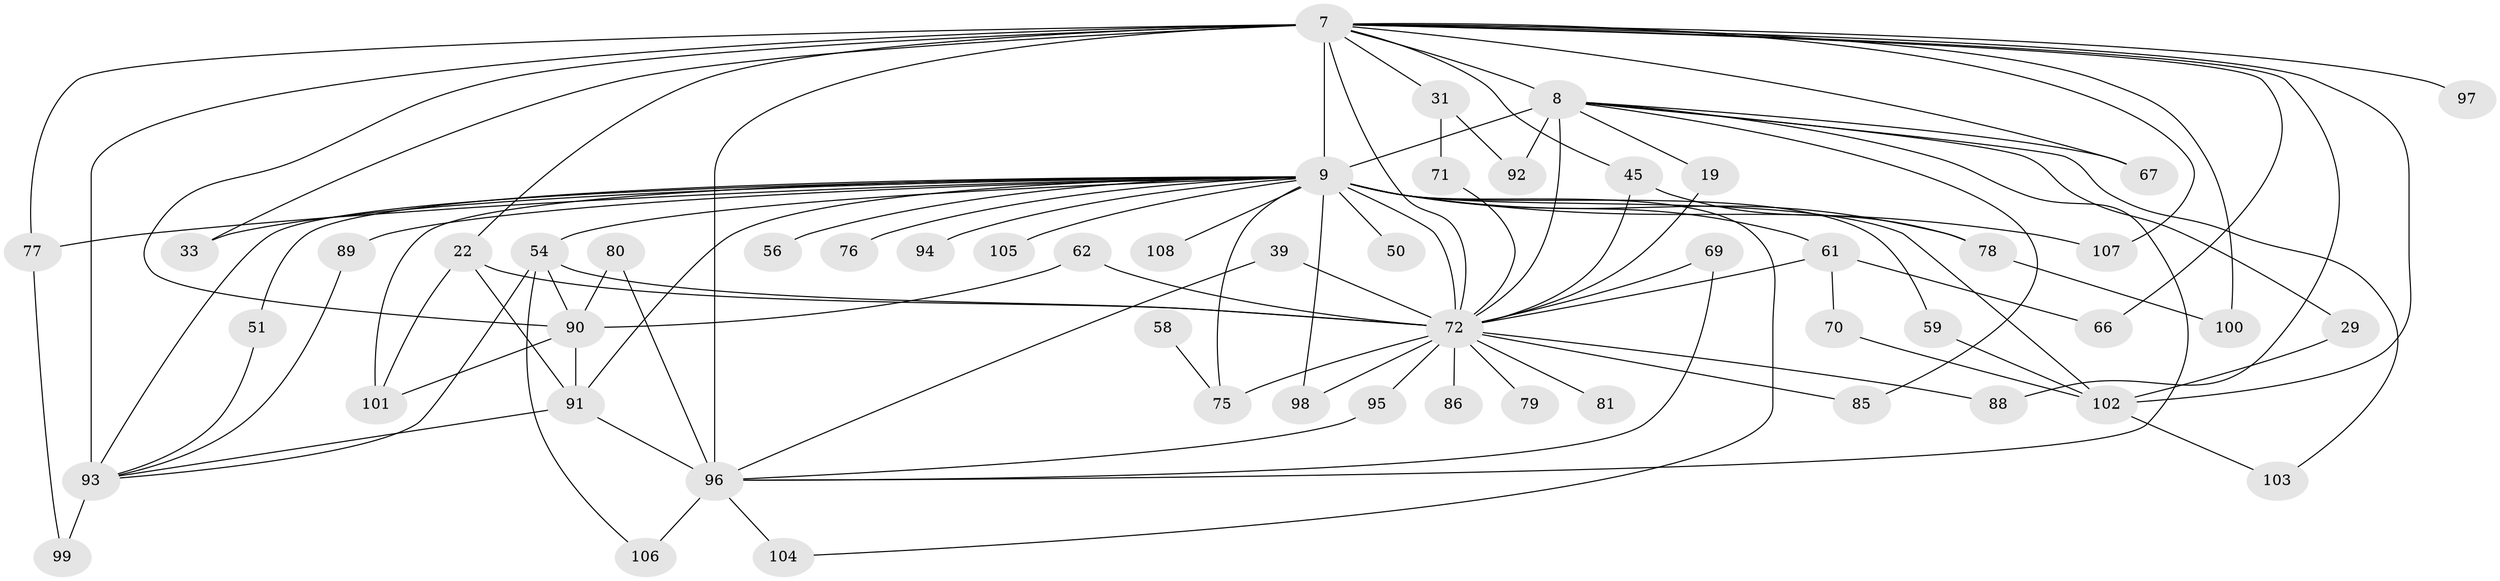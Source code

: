 // original degree distribution, {19: 0.018518518518518517, 17: 0.009259259259259259, 25: 0.009259259259259259, 23: 0.009259259259259259, 14: 0.009259259259259259, 33: 0.009259259259259259, 24: 0.009259259259259259, 12: 0.009259259259259259, 22: 0.009259259259259259, 7: 0.027777777777777776, 5: 0.05555555555555555, 3: 0.14814814814814814, 6: 0.009259259259259259, 4: 0.08333333333333333, 2: 0.5740740740740741, 9: 0.009259259259259259}
// Generated by graph-tools (version 1.1) at 2025/46/03/09/25 04:46:05]
// undirected, 54 vertices, 99 edges
graph export_dot {
graph [start="1"]
  node [color=gray90,style=filled];
  7 [super="+6"];
  8 [super="+5"];
  9 [super="+2+4"];
  19;
  22 [super="+17"];
  29;
  31;
  33;
  39;
  45 [super="+32"];
  50;
  51;
  54 [super="+12+49+27"];
  56;
  58;
  59;
  61 [super="+60"];
  62;
  66;
  67;
  69;
  70;
  71;
  72 [super="+40+10+34+47"];
  75 [super="+64+74+35"];
  76;
  77 [super="+16+30"];
  78 [super="+26"];
  79;
  80;
  81;
  85;
  86;
  88;
  89 [super="+41"];
  90 [super="+52+73"];
  91 [super="+83"];
  92;
  93 [super="+18+65+87"];
  94;
  95;
  96 [super="+20+84+42"];
  97;
  98;
  99;
  100 [super="+36"];
  101 [super="+37"];
  102 [super="+25+82"];
  103;
  104;
  105;
  106;
  107;
  108;
  7 -- 8 [weight=4];
  7 -- 9 [weight=8];
  7 -- 31 [weight=2];
  7 -- 45;
  7 -- 66;
  7 -- 90 [weight=6];
  7 -- 93 [weight=8];
  7 -- 97 [weight=2];
  7 -- 67;
  7 -- 77 [weight=2];
  7 -- 22 [weight=2];
  7 -- 88;
  7 -- 96 [weight=4];
  7 -- 33;
  7 -- 102 [weight=4];
  7 -- 107;
  7 -- 100;
  7 -- 72 [weight=4];
  8 -- 9 [weight=8];
  8 -- 19;
  8 -- 29;
  8 -- 67;
  8 -- 103;
  8 -- 85;
  8 -- 92;
  8 -- 96 [weight=2];
  8 -- 72 [weight=4];
  9 -- 33;
  9 -- 72 [weight=11];
  9 -- 76 [weight=2];
  9 -- 104;
  9 -- 108;
  9 -- 50 [weight=2];
  9 -- 77 [weight=2];
  9 -- 78 [weight=4];
  9 -- 61 [weight=2];
  9 -- 101;
  9 -- 75 [weight=2];
  9 -- 93 [weight=3];
  9 -- 89 [weight=2];
  9 -- 91;
  9 -- 94 [weight=2];
  9 -- 98;
  9 -- 102;
  9 -- 105 [weight=2];
  9 -- 107;
  9 -- 51;
  9 -- 54 [weight=2];
  9 -- 56 [weight=2];
  9 -- 59;
  19 -- 72;
  22 -- 101;
  22 -- 91;
  22 -- 72;
  29 -- 102;
  31 -- 71;
  31 -- 92;
  39 -- 96;
  39 -- 72;
  45 -- 78;
  45 -- 72;
  51 -- 93;
  54 -- 93;
  54 -- 106;
  54 -- 90;
  54 -- 72 [weight=3];
  58 -- 75;
  59 -- 102;
  61 -- 66;
  61 -- 70;
  61 -- 72 [weight=2];
  62 -- 90;
  62 -- 72;
  69 -- 96;
  69 -- 72;
  70 -- 102;
  71 -- 72;
  72 -- 75 [weight=3];
  72 -- 79;
  72 -- 81 [weight=2];
  72 -- 85;
  72 -- 86;
  72 -- 88;
  72 -- 95;
  72 -- 98;
  77 -- 99;
  78 -- 100;
  80 -- 96;
  80 -- 90;
  89 -- 93;
  90 -- 101;
  90 -- 91;
  91 -- 96;
  91 -- 93;
  93 -- 99;
  95 -- 96;
  96 -- 106;
  96 -- 104;
  102 -- 103;
}
